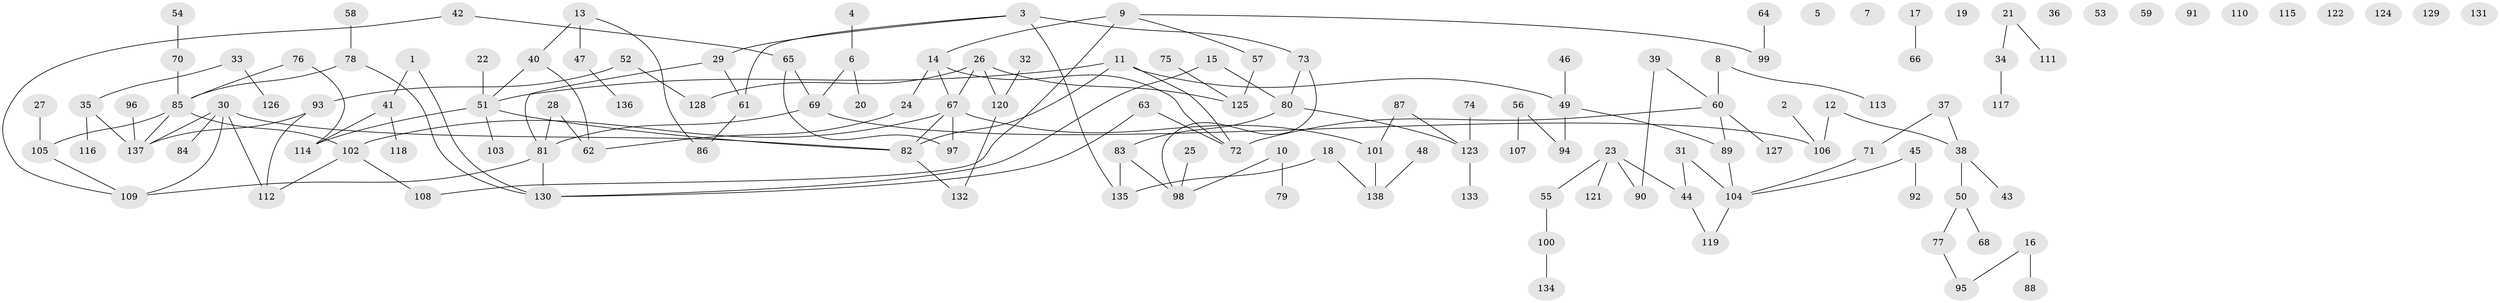 // coarse degree distribution, {2: 0.21875, 1: 0.2916666666666667, 3: 0.14583333333333334, 0: 0.14583333333333334, 4: 0.09375, 7: 0.041666666666666664, 5: 0.03125, 8: 0.010416666666666666, 9: 0.010416666666666666, 6: 0.010416666666666666}
// Generated by graph-tools (version 1.1) at 2025/41/03/06/25 10:41:25]
// undirected, 138 vertices, 151 edges
graph export_dot {
graph [start="1"]
  node [color=gray90,style=filled];
  1;
  2;
  3;
  4;
  5;
  6;
  7;
  8;
  9;
  10;
  11;
  12;
  13;
  14;
  15;
  16;
  17;
  18;
  19;
  20;
  21;
  22;
  23;
  24;
  25;
  26;
  27;
  28;
  29;
  30;
  31;
  32;
  33;
  34;
  35;
  36;
  37;
  38;
  39;
  40;
  41;
  42;
  43;
  44;
  45;
  46;
  47;
  48;
  49;
  50;
  51;
  52;
  53;
  54;
  55;
  56;
  57;
  58;
  59;
  60;
  61;
  62;
  63;
  64;
  65;
  66;
  67;
  68;
  69;
  70;
  71;
  72;
  73;
  74;
  75;
  76;
  77;
  78;
  79;
  80;
  81;
  82;
  83;
  84;
  85;
  86;
  87;
  88;
  89;
  90;
  91;
  92;
  93;
  94;
  95;
  96;
  97;
  98;
  99;
  100;
  101;
  102;
  103;
  104;
  105;
  106;
  107;
  108;
  109;
  110;
  111;
  112;
  113;
  114;
  115;
  116;
  117;
  118;
  119;
  120;
  121;
  122;
  123;
  124;
  125;
  126;
  127;
  128;
  129;
  130;
  131;
  132;
  133;
  134;
  135;
  136;
  137;
  138;
  1 -- 41;
  1 -- 130;
  2 -- 106;
  3 -- 29;
  3 -- 61;
  3 -- 73;
  3 -- 135;
  4 -- 6;
  6 -- 20;
  6 -- 69;
  8 -- 60;
  8 -- 113;
  9 -- 14;
  9 -- 57;
  9 -- 99;
  9 -- 108;
  10 -- 79;
  10 -- 98;
  11 -- 49;
  11 -- 51;
  11 -- 72;
  11 -- 82;
  12 -- 38;
  12 -- 106;
  13 -- 40;
  13 -- 47;
  13 -- 86;
  14 -- 24;
  14 -- 67;
  14 -- 72;
  15 -- 80;
  15 -- 130;
  16 -- 88;
  16 -- 95;
  17 -- 66;
  18 -- 135;
  18 -- 138;
  21 -- 34;
  21 -- 111;
  22 -- 51;
  23 -- 44;
  23 -- 55;
  23 -- 90;
  23 -- 121;
  24 -- 62;
  25 -- 98;
  26 -- 67;
  26 -- 120;
  26 -- 125;
  26 -- 128;
  27 -- 105;
  28 -- 62;
  28 -- 81;
  29 -- 61;
  29 -- 81;
  30 -- 82;
  30 -- 84;
  30 -- 109;
  30 -- 112;
  30 -- 137;
  31 -- 44;
  31 -- 104;
  32 -- 120;
  33 -- 35;
  33 -- 126;
  34 -- 117;
  35 -- 116;
  35 -- 137;
  37 -- 38;
  37 -- 71;
  38 -- 43;
  38 -- 50;
  39 -- 60;
  39 -- 90;
  40 -- 51;
  40 -- 62;
  41 -- 114;
  41 -- 118;
  42 -- 65;
  42 -- 109;
  44 -- 119;
  45 -- 92;
  45 -- 104;
  46 -- 49;
  47 -- 136;
  48 -- 138;
  49 -- 89;
  49 -- 94;
  50 -- 68;
  50 -- 77;
  51 -- 82;
  51 -- 103;
  51 -- 114;
  52 -- 93;
  52 -- 128;
  54 -- 70;
  55 -- 100;
  56 -- 94;
  56 -- 107;
  57 -- 125;
  58 -- 78;
  60 -- 72;
  60 -- 89;
  60 -- 127;
  61 -- 86;
  63 -- 72;
  63 -- 130;
  64 -- 99;
  65 -- 69;
  65 -- 97;
  67 -- 82;
  67 -- 97;
  67 -- 101;
  67 -- 102;
  69 -- 81;
  69 -- 106;
  70 -- 85;
  71 -- 104;
  73 -- 80;
  73 -- 98;
  74 -- 123;
  75 -- 125;
  76 -- 85;
  76 -- 114;
  77 -- 95;
  78 -- 85;
  78 -- 130;
  80 -- 83;
  80 -- 123;
  81 -- 109;
  81 -- 130;
  82 -- 132;
  83 -- 98;
  83 -- 135;
  85 -- 102;
  85 -- 105;
  85 -- 137;
  87 -- 101;
  87 -- 123;
  89 -- 104;
  93 -- 112;
  93 -- 137;
  96 -- 137;
  100 -- 134;
  101 -- 138;
  102 -- 108;
  102 -- 112;
  104 -- 119;
  105 -- 109;
  120 -- 132;
  123 -- 133;
}
